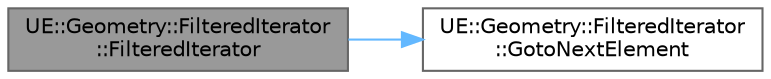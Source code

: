 digraph "UE::Geometry::FilteredIterator::FilteredIterator"
{
 // INTERACTIVE_SVG=YES
 // LATEX_PDF_SIZE
  bgcolor="transparent";
  edge [fontname=Helvetica,fontsize=10,labelfontname=Helvetica,labelfontsize=10];
  node [fontname=Helvetica,fontsize=10,shape=box,height=0.2,width=0.4];
  rankdir="LR";
  Node1 [id="Node000001",label="UE::Geometry::FilteredIterator\l::FilteredIterator",height=0.2,width=0.4,color="gray40", fillcolor="grey60", style="filled", fontcolor="black",tooltip=" "];
  Node1 -> Node2 [id="edge1_Node000001_Node000002",color="steelblue1",style="solid",tooltip=" "];
  Node2 [id="Node000002",label="UE::Geometry::FilteredIterator\l::GotoNextElement",height=0.2,width=0.4,color="grey40", fillcolor="white", style="filled",URL="$d4/d5a/classUE_1_1Geometry_1_1FilteredIterator.html#a7395fc3ceb9b0192e7b6f03fa4ffefe0",tooltip=" "];
}
